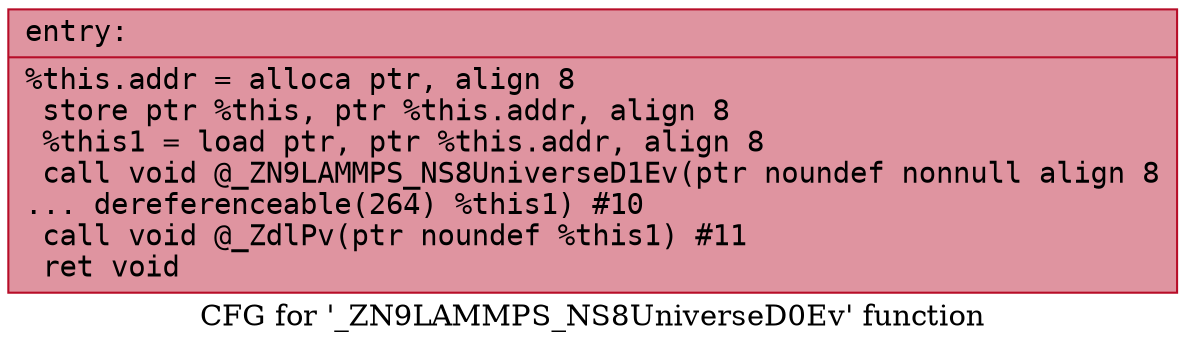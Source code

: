 digraph "CFG for '_ZN9LAMMPS_NS8UniverseD0Ev' function" {
	label="CFG for '_ZN9LAMMPS_NS8UniverseD0Ev' function";

	Node0x558ee712d4d0 [shape=record,color="#b70d28ff", style=filled, fillcolor="#b70d2870" fontname="Courier",label="{entry:\l|  %this.addr = alloca ptr, align 8\l  store ptr %this, ptr %this.addr, align 8\l  %this1 = load ptr, ptr %this.addr, align 8\l  call void @_ZN9LAMMPS_NS8UniverseD1Ev(ptr noundef nonnull align 8\l... dereferenceable(264) %this1) #10\l  call void @_ZdlPv(ptr noundef %this1) #11\l  ret void\l}"];
}
